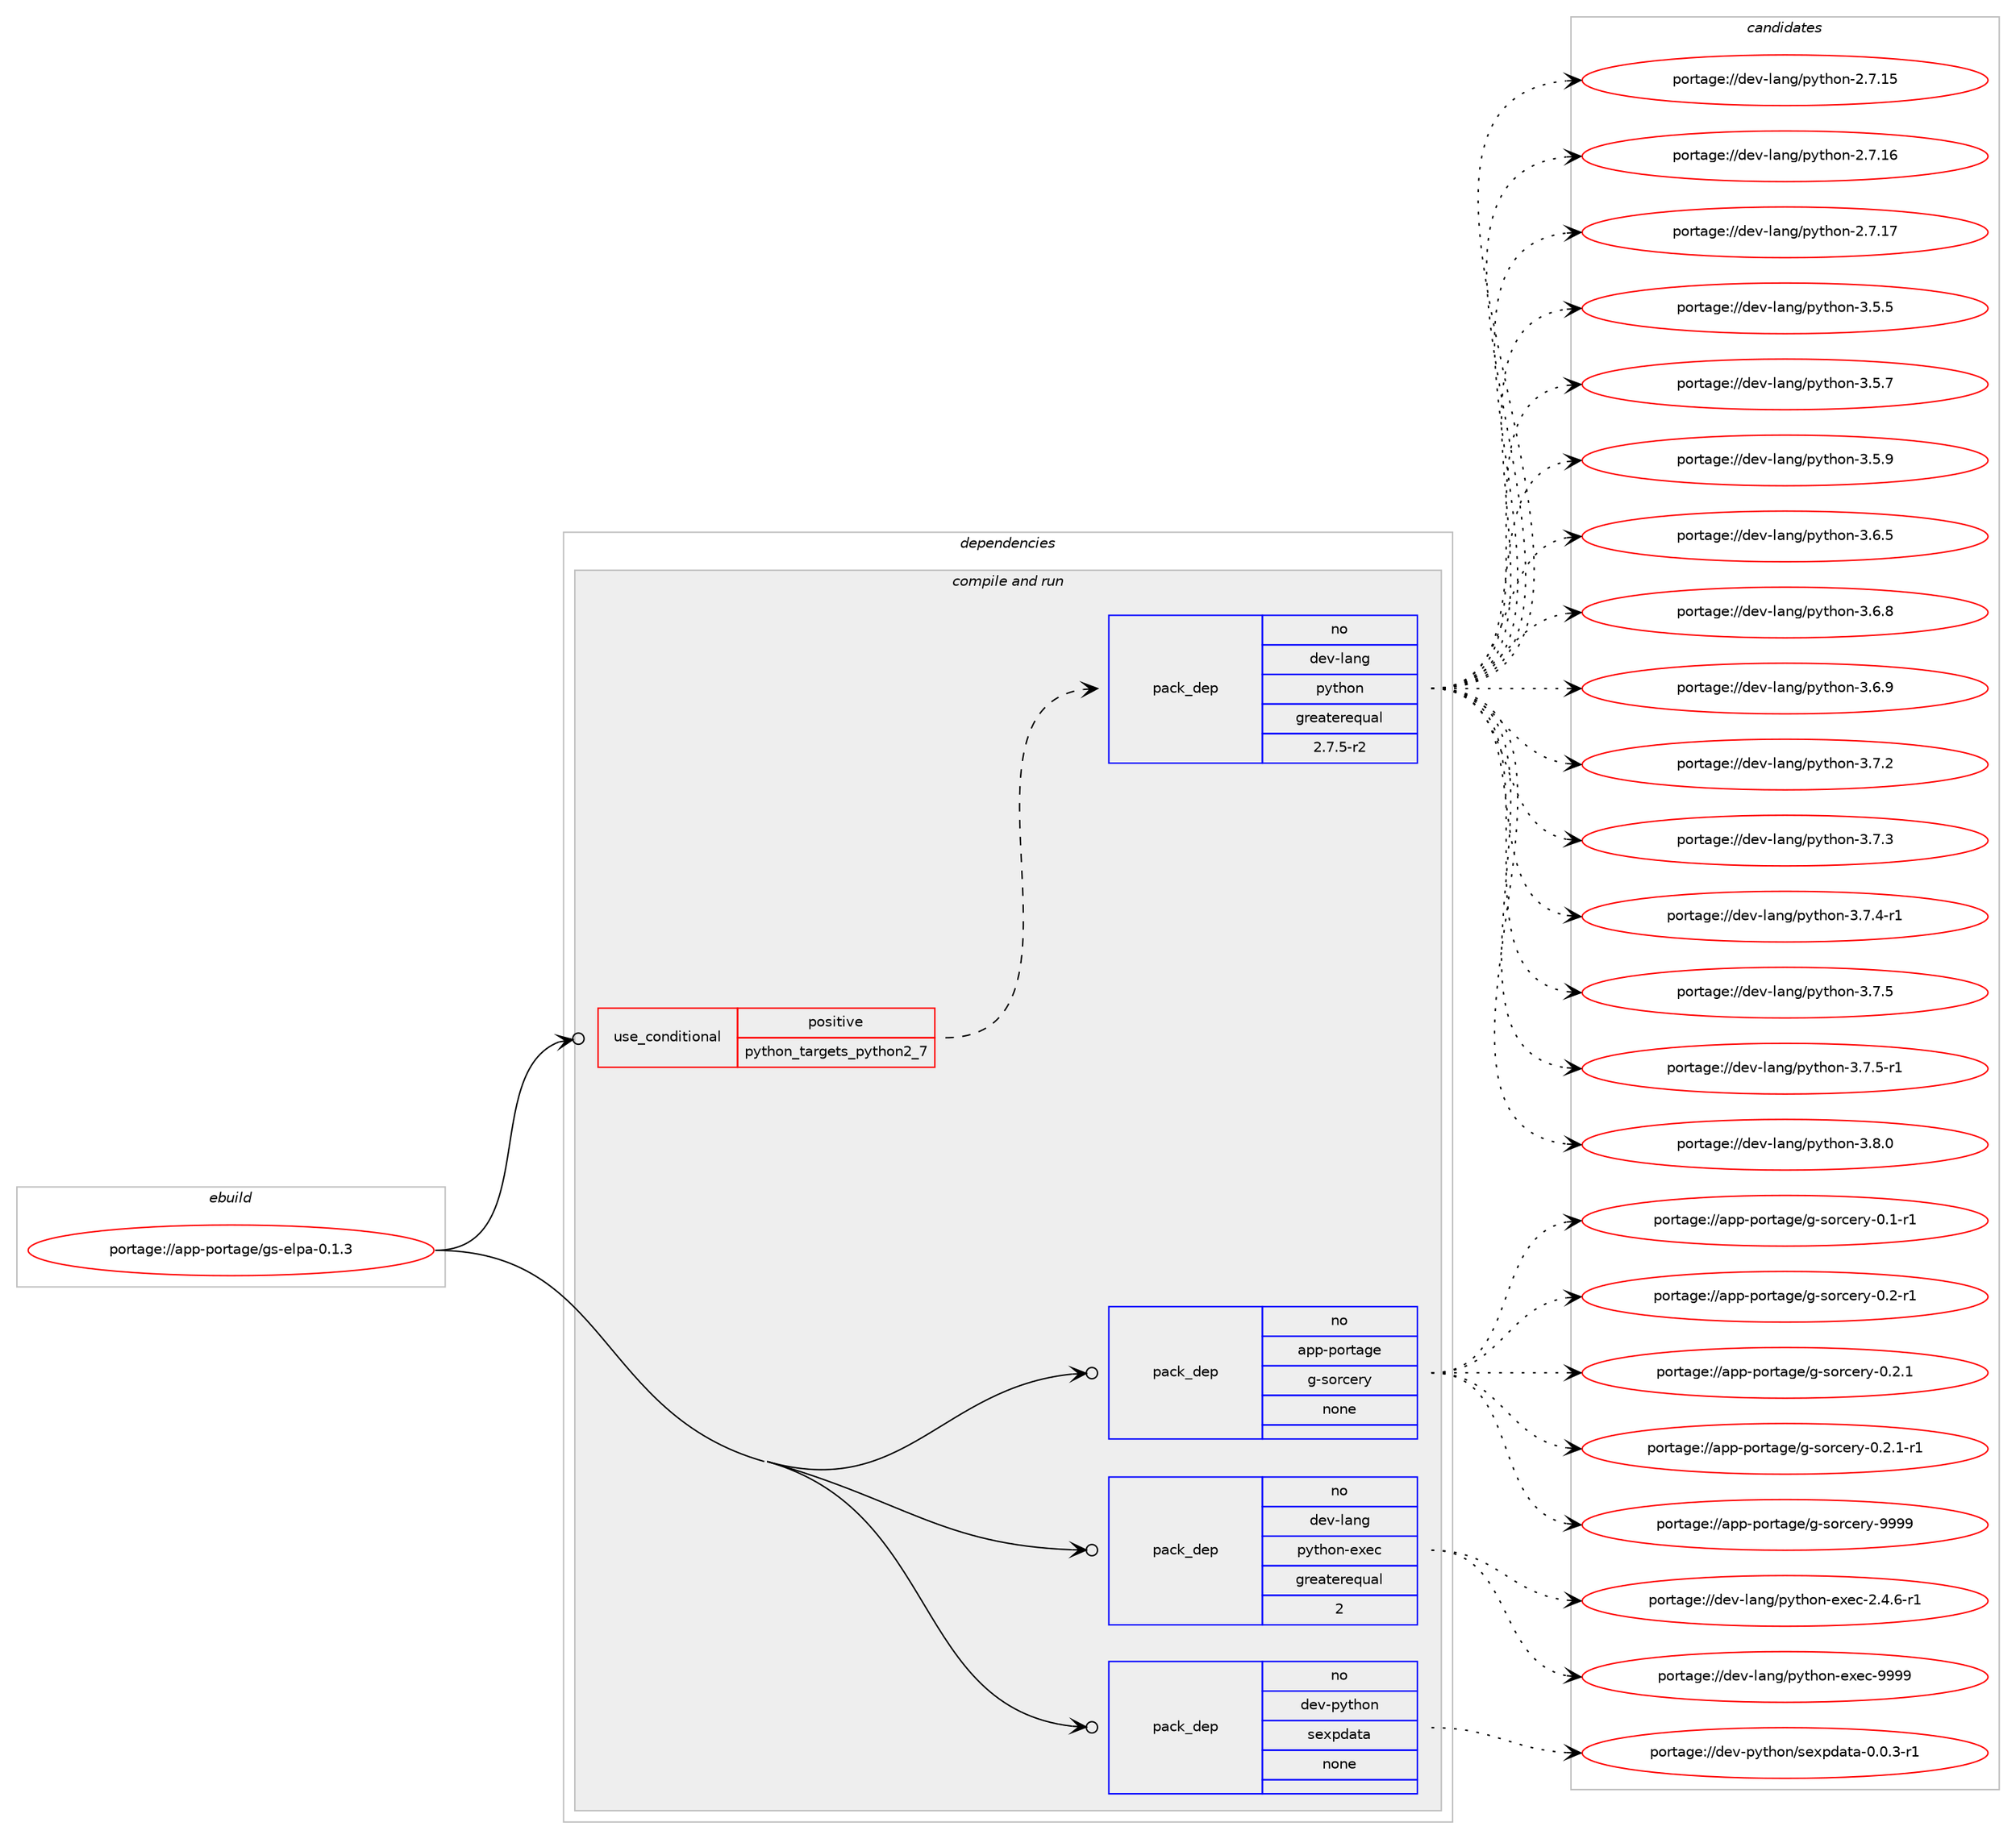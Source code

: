 digraph prolog {

# *************
# Graph options
# *************

newrank=true;
concentrate=true;
compound=true;
graph [rankdir=LR,fontname=Helvetica,fontsize=10,ranksep=1.5];#, ranksep=2.5, nodesep=0.2];
edge  [arrowhead=vee];
node  [fontname=Helvetica,fontsize=10];

# **********
# The ebuild
# **********

subgraph cluster_leftcol {
color=gray;
rank=same;
label=<<i>ebuild</i>>;
id [label="portage://app-portage/gs-elpa-0.1.3", color=red, width=4, href="../app-portage/gs-elpa-0.1.3.svg"];
}

# ****************
# The dependencies
# ****************

subgraph cluster_midcol {
color=gray;
label=<<i>dependencies</i>>;
subgraph cluster_compile {
fillcolor="#eeeeee";
style=filled;
label=<<i>compile</i>>;
}
subgraph cluster_compileandrun {
fillcolor="#eeeeee";
style=filled;
label=<<i>compile and run</i>>;
subgraph cond10213 {
dependency41422 [label=<<TABLE BORDER="0" CELLBORDER="1" CELLSPACING="0" CELLPADDING="4"><TR><TD ROWSPAN="3" CELLPADDING="10">use_conditional</TD></TR><TR><TD>positive</TD></TR><TR><TD>python_targets_python2_7</TD></TR></TABLE>>, shape=none, color=red];
subgraph pack30518 {
dependency41423 [label=<<TABLE BORDER="0" CELLBORDER="1" CELLSPACING="0" CELLPADDING="4" WIDTH="220"><TR><TD ROWSPAN="6" CELLPADDING="30">pack_dep</TD></TR><TR><TD WIDTH="110">no</TD></TR><TR><TD>dev-lang</TD></TR><TR><TD>python</TD></TR><TR><TD>greaterequal</TD></TR><TR><TD>2.7.5-r2</TD></TR></TABLE>>, shape=none, color=blue];
}
dependency41422:e -> dependency41423:w [weight=20,style="dashed",arrowhead="vee"];
}
id:e -> dependency41422:w [weight=20,style="solid",arrowhead="odotvee"];
subgraph pack30519 {
dependency41424 [label=<<TABLE BORDER="0" CELLBORDER="1" CELLSPACING="0" CELLPADDING="4" WIDTH="220"><TR><TD ROWSPAN="6" CELLPADDING="30">pack_dep</TD></TR><TR><TD WIDTH="110">no</TD></TR><TR><TD>app-portage</TD></TR><TR><TD>g-sorcery</TD></TR><TR><TD>none</TD></TR><TR><TD></TD></TR></TABLE>>, shape=none, color=blue];
}
id:e -> dependency41424:w [weight=20,style="solid",arrowhead="odotvee"];
subgraph pack30520 {
dependency41425 [label=<<TABLE BORDER="0" CELLBORDER="1" CELLSPACING="0" CELLPADDING="4" WIDTH="220"><TR><TD ROWSPAN="6" CELLPADDING="30">pack_dep</TD></TR><TR><TD WIDTH="110">no</TD></TR><TR><TD>dev-lang</TD></TR><TR><TD>python-exec</TD></TR><TR><TD>greaterequal</TD></TR><TR><TD>2</TD></TR></TABLE>>, shape=none, color=blue];
}
id:e -> dependency41425:w [weight=20,style="solid",arrowhead="odotvee"];
subgraph pack30521 {
dependency41426 [label=<<TABLE BORDER="0" CELLBORDER="1" CELLSPACING="0" CELLPADDING="4" WIDTH="220"><TR><TD ROWSPAN="6" CELLPADDING="30">pack_dep</TD></TR><TR><TD WIDTH="110">no</TD></TR><TR><TD>dev-python</TD></TR><TR><TD>sexpdata</TD></TR><TR><TD>none</TD></TR><TR><TD></TD></TR></TABLE>>, shape=none, color=blue];
}
id:e -> dependency41426:w [weight=20,style="solid",arrowhead="odotvee"];
}
subgraph cluster_run {
fillcolor="#eeeeee";
style=filled;
label=<<i>run</i>>;
}
}

# **************
# The candidates
# **************

subgraph cluster_choices {
rank=same;
color=gray;
label=<<i>candidates</i>>;

subgraph choice30518 {
color=black;
nodesep=1;
choiceportage10010111845108971101034711212111610411111045504655464953 [label="portage://dev-lang/python-2.7.15", color=red, width=4,href="../dev-lang/python-2.7.15.svg"];
choiceportage10010111845108971101034711212111610411111045504655464954 [label="portage://dev-lang/python-2.7.16", color=red, width=4,href="../dev-lang/python-2.7.16.svg"];
choiceportage10010111845108971101034711212111610411111045504655464955 [label="portage://dev-lang/python-2.7.17", color=red, width=4,href="../dev-lang/python-2.7.17.svg"];
choiceportage100101118451089711010347112121116104111110455146534653 [label="portage://dev-lang/python-3.5.5", color=red, width=4,href="../dev-lang/python-3.5.5.svg"];
choiceportage100101118451089711010347112121116104111110455146534655 [label="portage://dev-lang/python-3.5.7", color=red, width=4,href="../dev-lang/python-3.5.7.svg"];
choiceportage100101118451089711010347112121116104111110455146534657 [label="portage://dev-lang/python-3.5.9", color=red, width=4,href="../dev-lang/python-3.5.9.svg"];
choiceportage100101118451089711010347112121116104111110455146544653 [label="portage://dev-lang/python-3.6.5", color=red, width=4,href="../dev-lang/python-3.6.5.svg"];
choiceportage100101118451089711010347112121116104111110455146544656 [label="portage://dev-lang/python-3.6.8", color=red, width=4,href="../dev-lang/python-3.6.8.svg"];
choiceportage100101118451089711010347112121116104111110455146544657 [label="portage://dev-lang/python-3.6.9", color=red, width=4,href="../dev-lang/python-3.6.9.svg"];
choiceportage100101118451089711010347112121116104111110455146554650 [label="portage://dev-lang/python-3.7.2", color=red, width=4,href="../dev-lang/python-3.7.2.svg"];
choiceportage100101118451089711010347112121116104111110455146554651 [label="portage://dev-lang/python-3.7.3", color=red, width=4,href="../dev-lang/python-3.7.3.svg"];
choiceportage1001011184510897110103471121211161041111104551465546524511449 [label="portage://dev-lang/python-3.7.4-r1", color=red, width=4,href="../dev-lang/python-3.7.4-r1.svg"];
choiceportage100101118451089711010347112121116104111110455146554653 [label="portage://dev-lang/python-3.7.5", color=red, width=4,href="../dev-lang/python-3.7.5.svg"];
choiceportage1001011184510897110103471121211161041111104551465546534511449 [label="portage://dev-lang/python-3.7.5-r1", color=red, width=4,href="../dev-lang/python-3.7.5-r1.svg"];
choiceportage100101118451089711010347112121116104111110455146564648 [label="portage://dev-lang/python-3.8.0", color=red, width=4,href="../dev-lang/python-3.8.0.svg"];
dependency41423:e -> choiceportage10010111845108971101034711212111610411111045504655464953:w [style=dotted,weight="100"];
dependency41423:e -> choiceportage10010111845108971101034711212111610411111045504655464954:w [style=dotted,weight="100"];
dependency41423:e -> choiceportage10010111845108971101034711212111610411111045504655464955:w [style=dotted,weight="100"];
dependency41423:e -> choiceportage100101118451089711010347112121116104111110455146534653:w [style=dotted,weight="100"];
dependency41423:e -> choiceportage100101118451089711010347112121116104111110455146534655:w [style=dotted,weight="100"];
dependency41423:e -> choiceportage100101118451089711010347112121116104111110455146534657:w [style=dotted,weight="100"];
dependency41423:e -> choiceportage100101118451089711010347112121116104111110455146544653:w [style=dotted,weight="100"];
dependency41423:e -> choiceportage100101118451089711010347112121116104111110455146544656:w [style=dotted,weight="100"];
dependency41423:e -> choiceportage100101118451089711010347112121116104111110455146544657:w [style=dotted,weight="100"];
dependency41423:e -> choiceportage100101118451089711010347112121116104111110455146554650:w [style=dotted,weight="100"];
dependency41423:e -> choiceportage100101118451089711010347112121116104111110455146554651:w [style=dotted,weight="100"];
dependency41423:e -> choiceportage1001011184510897110103471121211161041111104551465546524511449:w [style=dotted,weight="100"];
dependency41423:e -> choiceportage100101118451089711010347112121116104111110455146554653:w [style=dotted,weight="100"];
dependency41423:e -> choiceportage1001011184510897110103471121211161041111104551465546534511449:w [style=dotted,weight="100"];
dependency41423:e -> choiceportage100101118451089711010347112121116104111110455146564648:w [style=dotted,weight="100"];
}
subgraph choice30519 {
color=black;
nodesep=1;
choiceportage971121124511211111411697103101471034511511111499101114121454846494511449 [label="portage://app-portage/g-sorcery-0.1-r1", color=red, width=4,href="../app-portage/g-sorcery-0.1-r1.svg"];
choiceportage971121124511211111411697103101471034511511111499101114121454846504511449 [label="portage://app-portage/g-sorcery-0.2-r1", color=red, width=4,href="../app-portage/g-sorcery-0.2-r1.svg"];
choiceportage971121124511211111411697103101471034511511111499101114121454846504649 [label="portage://app-portage/g-sorcery-0.2.1", color=red, width=4,href="../app-portage/g-sorcery-0.2.1.svg"];
choiceportage9711211245112111114116971031014710345115111114991011141214548465046494511449 [label="portage://app-portage/g-sorcery-0.2.1-r1", color=red, width=4,href="../app-portage/g-sorcery-0.2.1-r1.svg"];
choiceportage9711211245112111114116971031014710345115111114991011141214557575757 [label="portage://app-portage/g-sorcery-9999", color=red, width=4,href="../app-portage/g-sorcery-9999.svg"];
dependency41424:e -> choiceportage971121124511211111411697103101471034511511111499101114121454846494511449:w [style=dotted,weight="100"];
dependency41424:e -> choiceportage971121124511211111411697103101471034511511111499101114121454846504511449:w [style=dotted,weight="100"];
dependency41424:e -> choiceportage971121124511211111411697103101471034511511111499101114121454846504649:w [style=dotted,weight="100"];
dependency41424:e -> choiceportage9711211245112111114116971031014710345115111114991011141214548465046494511449:w [style=dotted,weight="100"];
dependency41424:e -> choiceportage9711211245112111114116971031014710345115111114991011141214557575757:w [style=dotted,weight="100"];
}
subgraph choice30520 {
color=black;
nodesep=1;
choiceportage10010111845108971101034711212111610411111045101120101994550465246544511449 [label="portage://dev-lang/python-exec-2.4.6-r1", color=red, width=4,href="../dev-lang/python-exec-2.4.6-r1.svg"];
choiceportage10010111845108971101034711212111610411111045101120101994557575757 [label="portage://dev-lang/python-exec-9999", color=red, width=4,href="../dev-lang/python-exec-9999.svg"];
dependency41425:e -> choiceportage10010111845108971101034711212111610411111045101120101994550465246544511449:w [style=dotted,weight="100"];
dependency41425:e -> choiceportage10010111845108971101034711212111610411111045101120101994557575757:w [style=dotted,weight="100"];
}
subgraph choice30521 {
color=black;
nodesep=1;
choiceportage100101118451121211161041111104711510112011210097116974548464846514511449 [label="portage://dev-python/sexpdata-0.0.3-r1", color=red, width=4,href="../dev-python/sexpdata-0.0.3-r1.svg"];
dependency41426:e -> choiceportage100101118451121211161041111104711510112011210097116974548464846514511449:w [style=dotted,weight="100"];
}
}

}

